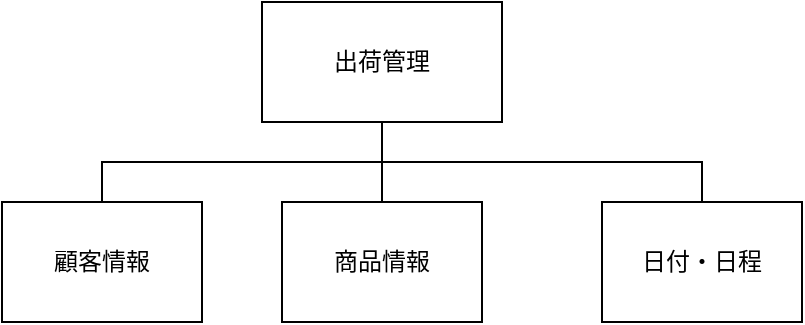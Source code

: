 <mxfile version="12.1.0" type="device" pages="1"><diagram id="brmaYSuUtpz43JoOhFJS" name="Page-1"><mxGraphModel dx="854" dy="497" grid="1" gridSize="10" guides="1" tooltips="1" connect="1" arrows="1" fold="1" page="1" pageScale="1" pageWidth="827" pageHeight="1169" math="0" shadow="0"><root><mxCell id="0"/><mxCell id="1" parent="0"/><UserObject label="出荷管理" treeRoot="1" id="NxSUnIjxdqNsWALujQt5-1"><mxCell style="whiteSpace=wrap;html=1;align=center;treeFolding=1;treeMoving=1;container=1;recursiveResize=0;" parent="1" vertex="1"><mxGeometry x="260" y="150" width="120" height="60" as="geometry"/></mxCell></UserObject><mxCell id="NxSUnIjxdqNsWALujQt5-2" value="商品情報" style="whiteSpace=wrap;html=1;align=center;verticalAlign=middle;container=1;recursiveResize=0;treeFolding=1;treeMoving=1;" parent="1" vertex="1"><mxGeometry x="270" y="250" width="100" height="60" as="geometry"/></mxCell><mxCell id="NxSUnIjxdqNsWALujQt5-3" value="" style="edgeStyle=elbowEdgeStyle;elbow=vertical;startArrow=none;endArrow=none;rounded=0;exitX=0.5;exitY=1;exitDx=0;exitDy=0;" parent="1" target="NxSUnIjxdqNsWALujQt5-2" edge="1" source="NxSUnIjxdqNsWALujQt5-1"><mxGeometry relative="1" as="geometry"><mxPoint x="250" y="210" as="sourcePoint"/></mxGeometry></mxCell><mxCell id="NxSUnIjxdqNsWALujQt5-4" value="顧客情報" style="whiteSpace=wrap;html=1;align=center;verticalAlign=middle;container=1;recursiveResize=0;treeFolding=1;treeMoving=1;" parent="1" vertex="1"><mxGeometry x="130" y="250" width="100" height="60" as="geometry"/></mxCell><mxCell id="NxSUnIjxdqNsWALujQt5-5" value="" style="edgeStyle=elbowEdgeStyle;elbow=vertical;startArrow=none;endArrow=none;rounded=0;exitX=0.5;exitY=1;exitDx=0;exitDy=0;" parent="1" source="NxSUnIjxdqNsWALujQt5-1" target="NxSUnIjxdqNsWALujQt5-4" edge="1"><mxGeometry relative="1" as="geometry"><mxPoint x="110" y="210" as="sourcePoint"/></mxGeometry></mxCell><mxCell id="NxSUnIjxdqNsWALujQt5-6" value="日付・日程" style="whiteSpace=wrap;html=1;align=center;verticalAlign=middle;container=1;recursiveResize=0;treeFolding=1;treeMoving=1;" parent="1" vertex="1"><mxGeometry x="430" y="250" width="100" height="60" as="geometry"/></mxCell><mxCell id="NxSUnIjxdqNsWALujQt5-7" value="" style="edgeStyle=elbowEdgeStyle;elbow=vertical;startArrow=none;endArrow=none;rounded=0;" parent="1" target="NxSUnIjxdqNsWALujQt5-6" edge="1"><mxGeometry relative="1" as="geometry"><mxPoint x="320" y="230" as="sourcePoint"/><Array as="points"><mxPoint x="400" y="230"/></Array></mxGeometry></mxCell></root></mxGraphModel></diagram></mxfile>